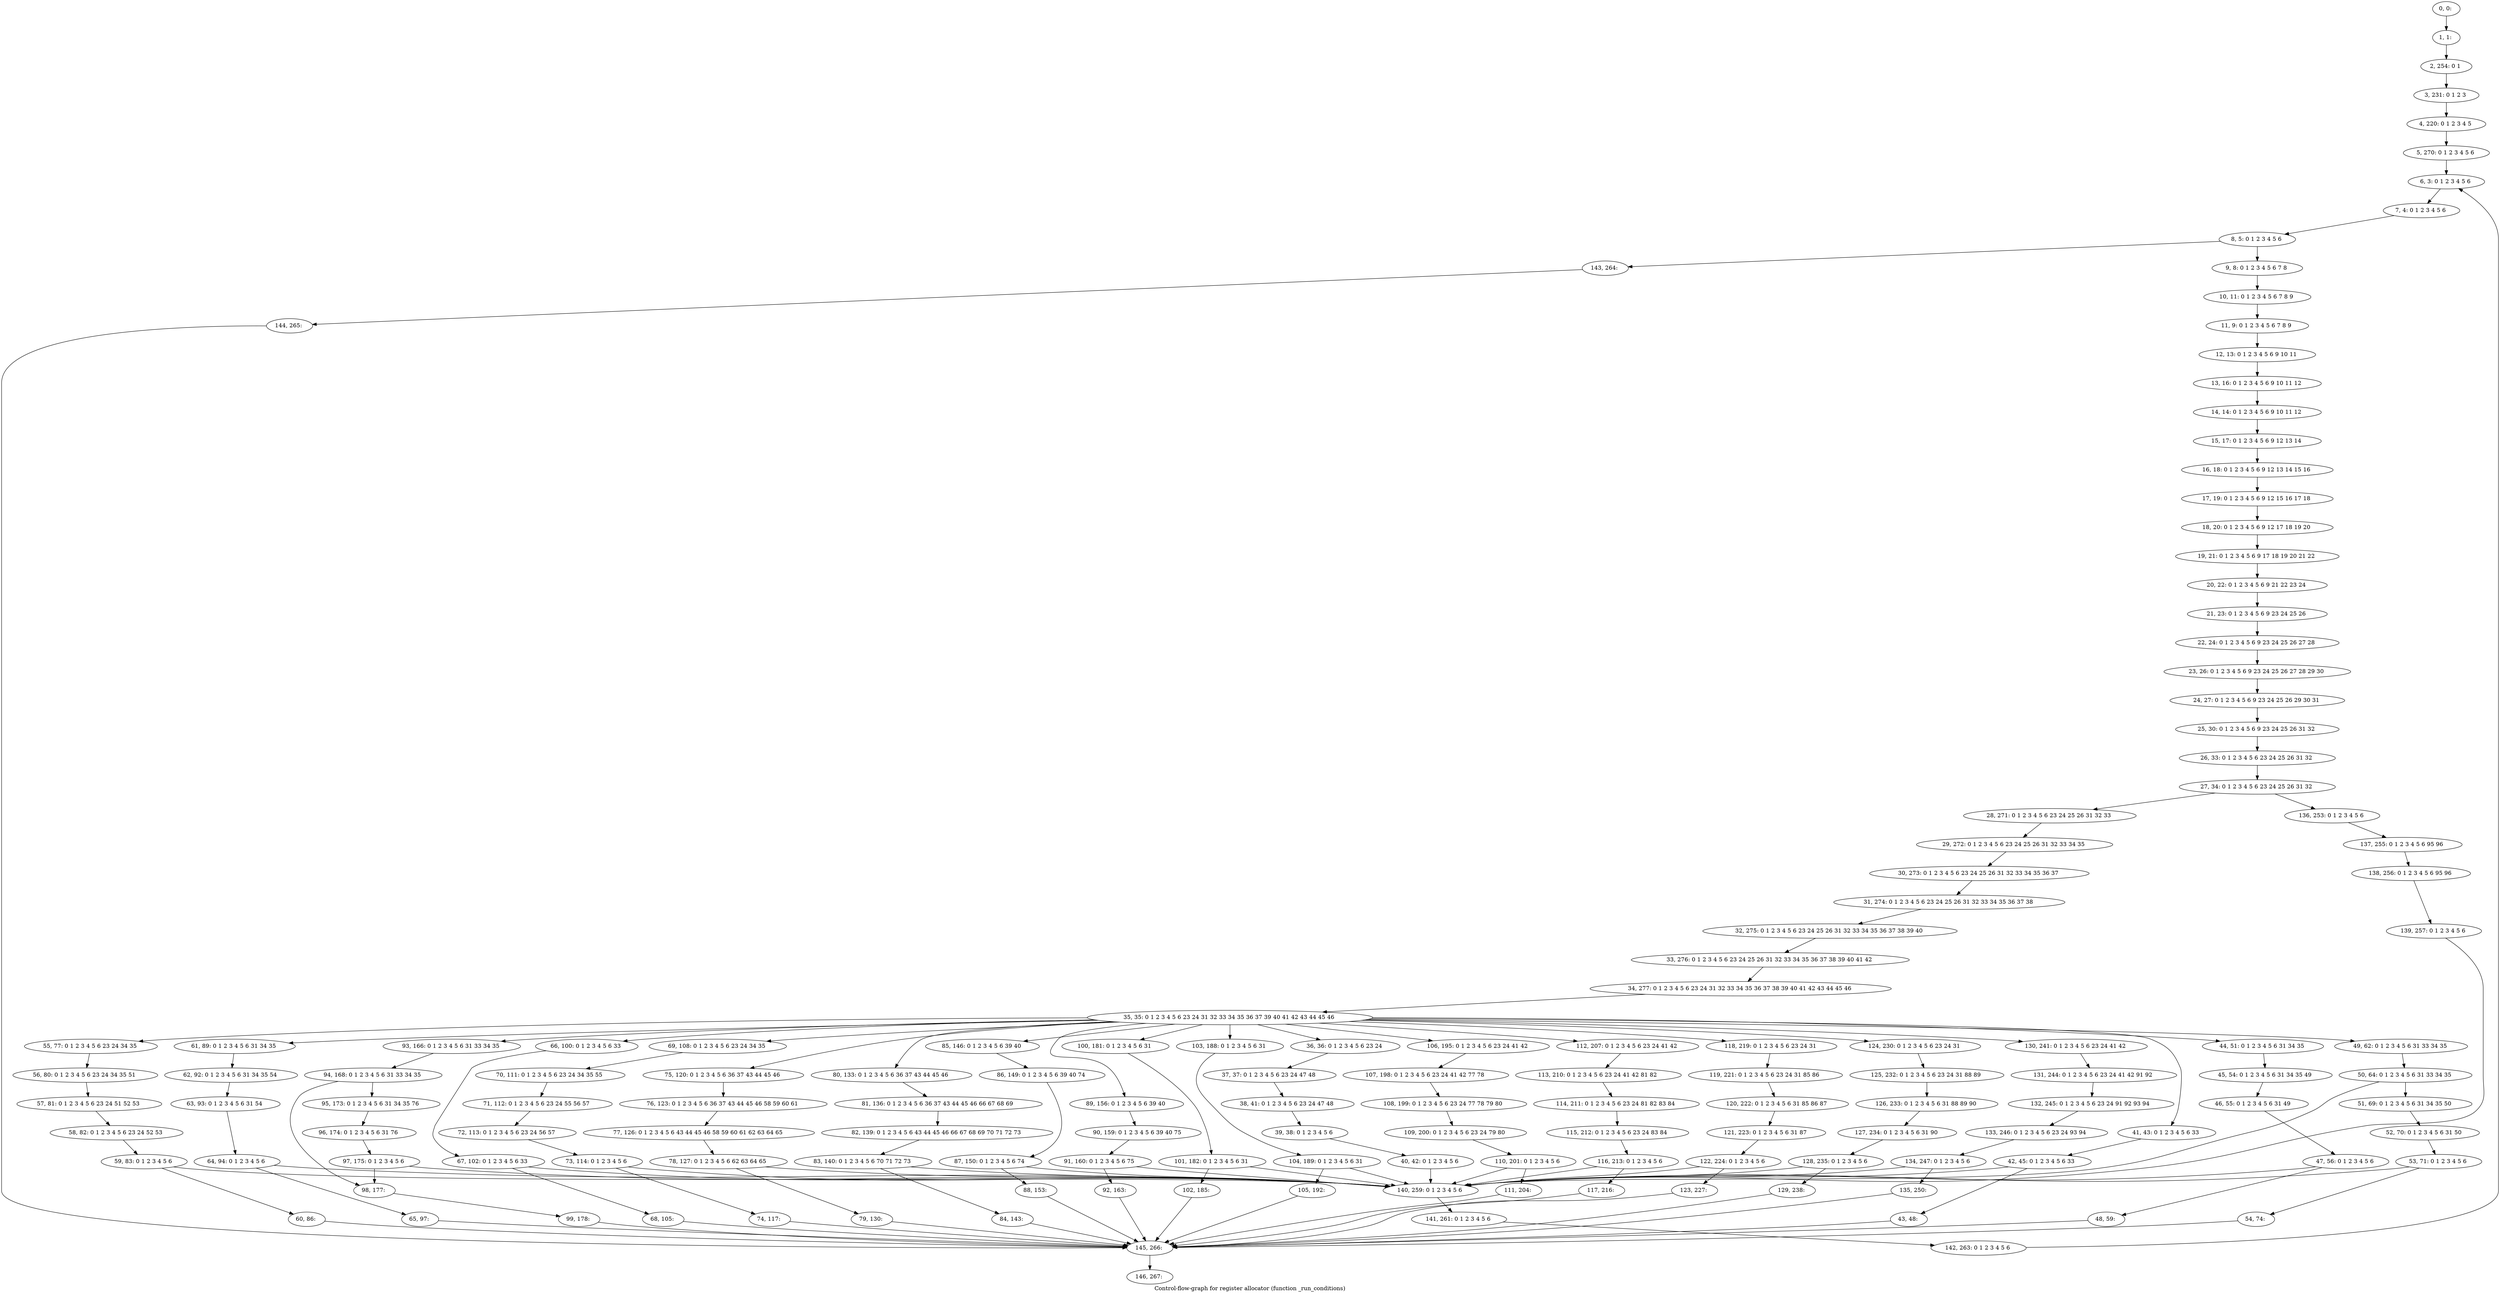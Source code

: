 digraph G {
graph [label="Control-flow-graph for register allocator (function _run_conditions)"]
0[label="0, 0: "];
1[label="1, 1: "];
2[label="2, 254: 0 1 "];
3[label="3, 231: 0 1 2 3 "];
4[label="4, 220: 0 1 2 3 4 5 "];
5[label="5, 270: 0 1 2 3 4 5 6 "];
6[label="6, 3: 0 1 2 3 4 5 6 "];
7[label="7, 4: 0 1 2 3 4 5 6 "];
8[label="8, 5: 0 1 2 3 4 5 6 "];
9[label="9, 8: 0 1 2 3 4 5 6 7 8 "];
10[label="10, 11: 0 1 2 3 4 5 6 7 8 9 "];
11[label="11, 9: 0 1 2 3 4 5 6 7 8 9 "];
12[label="12, 13: 0 1 2 3 4 5 6 9 10 11 "];
13[label="13, 16: 0 1 2 3 4 5 6 9 10 11 12 "];
14[label="14, 14: 0 1 2 3 4 5 6 9 10 11 12 "];
15[label="15, 17: 0 1 2 3 4 5 6 9 12 13 14 "];
16[label="16, 18: 0 1 2 3 4 5 6 9 12 13 14 15 16 "];
17[label="17, 19: 0 1 2 3 4 5 6 9 12 15 16 17 18 "];
18[label="18, 20: 0 1 2 3 4 5 6 9 12 17 18 19 20 "];
19[label="19, 21: 0 1 2 3 4 5 6 9 17 18 19 20 21 22 "];
20[label="20, 22: 0 1 2 3 4 5 6 9 21 22 23 24 "];
21[label="21, 23: 0 1 2 3 4 5 6 9 23 24 25 26 "];
22[label="22, 24: 0 1 2 3 4 5 6 9 23 24 25 26 27 28 "];
23[label="23, 26: 0 1 2 3 4 5 6 9 23 24 25 26 27 28 29 30 "];
24[label="24, 27: 0 1 2 3 4 5 6 9 23 24 25 26 29 30 31 "];
25[label="25, 30: 0 1 2 3 4 5 6 9 23 24 25 26 31 32 "];
26[label="26, 33: 0 1 2 3 4 5 6 23 24 25 26 31 32 "];
27[label="27, 34: 0 1 2 3 4 5 6 23 24 25 26 31 32 "];
28[label="28, 271: 0 1 2 3 4 5 6 23 24 25 26 31 32 33 "];
29[label="29, 272: 0 1 2 3 4 5 6 23 24 25 26 31 32 33 34 35 "];
30[label="30, 273: 0 1 2 3 4 5 6 23 24 25 26 31 32 33 34 35 36 37 "];
31[label="31, 274: 0 1 2 3 4 5 6 23 24 25 26 31 32 33 34 35 36 37 38 "];
32[label="32, 275: 0 1 2 3 4 5 6 23 24 25 26 31 32 33 34 35 36 37 38 39 40 "];
33[label="33, 276: 0 1 2 3 4 5 6 23 24 25 26 31 32 33 34 35 36 37 38 39 40 41 42 "];
34[label="34, 277: 0 1 2 3 4 5 6 23 24 31 32 33 34 35 36 37 38 39 40 41 42 43 44 45 46 "];
35[label="35, 35: 0 1 2 3 4 5 6 23 24 31 32 33 34 35 36 37 39 40 41 42 43 44 45 46 "];
36[label="36, 36: 0 1 2 3 4 5 6 23 24 "];
37[label="37, 37: 0 1 2 3 4 5 6 23 24 47 48 "];
38[label="38, 41: 0 1 2 3 4 5 6 23 24 47 48 "];
39[label="39, 38: 0 1 2 3 4 5 6 "];
40[label="40, 42: 0 1 2 3 4 5 6 "];
41[label="41, 43: 0 1 2 3 4 5 6 33 "];
42[label="42, 45: 0 1 2 3 4 5 6 33 "];
43[label="43, 48: "];
44[label="44, 51: 0 1 2 3 4 5 6 31 34 35 "];
45[label="45, 54: 0 1 2 3 4 5 6 31 34 35 49 "];
46[label="46, 55: 0 1 2 3 4 5 6 31 49 "];
47[label="47, 56: 0 1 2 3 4 5 6 "];
48[label="48, 59: "];
49[label="49, 62: 0 1 2 3 4 5 6 31 33 34 35 "];
50[label="50, 64: 0 1 2 3 4 5 6 31 33 34 35 "];
51[label="51, 69: 0 1 2 3 4 5 6 31 34 35 50 "];
52[label="52, 70: 0 1 2 3 4 5 6 31 50 "];
53[label="53, 71: 0 1 2 3 4 5 6 "];
54[label="54, 74: "];
55[label="55, 77: 0 1 2 3 4 5 6 23 24 34 35 "];
56[label="56, 80: 0 1 2 3 4 5 6 23 24 34 35 51 "];
57[label="57, 81: 0 1 2 3 4 5 6 23 24 51 52 53 "];
58[label="58, 82: 0 1 2 3 4 5 6 23 24 52 53 "];
59[label="59, 83: 0 1 2 3 4 5 6 "];
60[label="60, 86: "];
61[label="61, 89: 0 1 2 3 4 5 6 31 34 35 "];
62[label="62, 92: 0 1 2 3 4 5 6 31 34 35 54 "];
63[label="63, 93: 0 1 2 3 4 5 6 31 54 "];
64[label="64, 94: 0 1 2 3 4 5 6 "];
65[label="65, 97: "];
66[label="66, 100: 0 1 2 3 4 5 6 33 "];
67[label="67, 102: 0 1 2 3 4 5 6 33 "];
68[label="68, 105: "];
69[label="69, 108: 0 1 2 3 4 5 6 23 24 34 35 "];
70[label="70, 111: 0 1 2 3 4 5 6 23 24 34 35 55 "];
71[label="71, 112: 0 1 2 3 4 5 6 23 24 55 56 57 "];
72[label="72, 113: 0 1 2 3 4 5 6 23 24 56 57 "];
73[label="73, 114: 0 1 2 3 4 5 6 "];
74[label="74, 117: "];
75[label="75, 120: 0 1 2 3 4 5 6 36 37 43 44 45 46 "];
76[label="76, 123: 0 1 2 3 4 5 6 36 37 43 44 45 46 58 59 60 61 "];
77[label="77, 126: 0 1 2 3 4 5 6 43 44 45 46 58 59 60 61 62 63 64 65 "];
78[label="78, 127: 0 1 2 3 4 5 6 62 63 64 65 "];
79[label="79, 130: "];
80[label="80, 133: 0 1 2 3 4 5 6 36 37 43 44 45 46 "];
81[label="81, 136: 0 1 2 3 4 5 6 36 37 43 44 45 46 66 67 68 69 "];
82[label="82, 139: 0 1 2 3 4 5 6 43 44 45 46 66 67 68 69 70 71 72 73 "];
83[label="83, 140: 0 1 2 3 4 5 6 70 71 72 73 "];
84[label="84, 143: "];
85[label="85, 146: 0 1 2 3 4 5 6 39 40 "];
86[label="86, 149: 0 1 2 3 4 5 6 39 40 74 "];
87[label="87, 150: 0 1 2 3 4 5 6 74 "];
88[label="88, 153: "];
89[label="89, 156: 0 1 2 3 4 5 6 39 40 "];
90[label="90, 159: 0 1 2 3 4 5 6 39 40 75 "];
91[label="91, 160: 0 1 2 3 4 5 6 75 "];
92[label="92, 163: "];
93[label="93, 166: 0 1 2 3 4 5 6 31 33 34 35 "];
94[label="94, 168: 0 1 2 3 4 5 6 31 33 34 35 "];
95[label="95, 173: 0 1 2 3 4 5 6 31 34 35 76 "];
96[label="96, 174: 0 1 2 3 4 5 6 31 76 "];
97[label="97, 175: 0 1 2 3 4 5 6 "];
98[label="98, 177: "];
99[label="99, 178: "];
100[label="100, 181: 0 1 2 3 4 5 6 31 "];
101[label="101, 182: 0 1 2 3 4 5 6 31 "];
102[label="102, 185: "];
103[label="103, 188: 0 1 2 3 4 5 6 31 "];
104[label="104, 189: 0 1 2 3 4 5 6 31 "];
105[label="105, 192: "];
106[label="106, 195: 0 1 2 3 4 5 6 23 24 41 42 "];
107[label="107, 198: 0 1 2 3 4 5 6 23 24 41 42 77 78 "];
108[label="108, 199: 0 1 2 3 4 5 6 23 24 77 78 79 80 "];
109[label="109, 200: 0 1 2 3 4 5 6 23 24 79 80 "];
110[label="110, 201: 0 1 2 3 4 5 6 "];
111[label="111, 204: "];
112[label="112, 207: 0 1 2 3 4 5 6 23 24 41 42 "];
113[label="113, 210: 0 1 2 3 4 5 6 23 24 41 42 81 82 "];
114[label="114, 211: 0 1 2 3 4 5 6 23 24 81 82 83 84 "];
115[label="115, 212: 0 1 2 3 4 5 6 23 24 83 84 "];
116[label="116, 213: 0 1 2 3 4 5 6 "];
117[label="117, 216: "];
118[label="118, 219: 0 1 2 3 4 5 6 23 24 31 "];
119[label="119, 221: 0 1 2 3 4 5 6 23 24 31 85 86 "];
120[label="120, 222: 0 1 2 3 4 5 6 31 85 86 87 "];
121[label="121, 223: 0 1 2 3 4 5 6 31 87 "];
122[label="122, 224: 0 1 2 3 4 5 6 "];
123[label="123, 227: "];
124[label="124, 230: 0 1 2 3 4 5 6 23 24 31 "];
125[label="125, 232: 0 1 2 3 4 5 6 23 24 31 88 89 "];
126[label="126, 233: 0 1 2 3 4 5 6 31 88 89 90 "];
127[label="127, 234: 0 1 2 3 4 5 6 31 90 "];
128[label="128, 235: 0 1 2 3 4 5 6 "];
129[label="129, 238: "];
130[label="130, 241: 0 1 2 3 4 5 6 23 24 41 42 "];
131[label="131, 244: 0 1 2 3 4 5 6 23 24 41 42 91 92 "];
132[label="132, 245: 0 1 2 3 4 5 6 23 24 91 92 93 94 "];
133[label="133, 246: 0 1 2 3 4 5 6 23 24 93 94 "];
134[label="134, 247: 0 1 2 3 4 5 6 "];
135[label="135, 250: "];
136[label="136, 253: 0 1 2 3 4 5 6 "];
137[label="137, 255: 0 1 2 3 4 5 6 95 96 "];
138[label="138, 256: 0 1 2 3 4 5 6 95 96 "];
139[label="139, 257: 0 1 2 3 4 5 6 "];
140[label="140, 259: 0 1 2 3 4 5 6 "];
141[label="141, 261: 0 1 2 3 4 5 6 "];
142[label="142, 263: 0 1 2 3 4 5 6 "];
143[label="143, 264: "];
144[label="144, 265: "];
145[label="145, 266: "];
146[label="146, 267: "];
0->1 ;
1->2 ;
2->3 ;
3->4 ;
4->5 ;
5->6 ;
6->7 ;
7->8 ;
8->9 ;
8->143 ;
9->10 ;
10->11 ;
11->12 ;
12->13 ;
13->14 ;
14->15 ;
15->16 ;
16->17 ;
17->18 ;
18->19 ;
19->20 ;
20->21 ;
21->22 ;
22->23 ;
23->24 ;
24->25 ;
25->26 ;
26->27 ;
27->28 ;
27->136 ;
28->29 ;
29->30 ;
30->31 ;
31->32 ;
32->33 ;
33->34 ;
34->35 ;
35->36 ;
35->41 ;
35->44 ;
35->49 ;
35->55 ;
35->61 ;
35->66 ;
35->69 ;
35->75 ;
35->80 ;
35->85 ;
35->89 ;
35->93 ;
35->100 ;
35->103 ;
35->106 ;
35->112 ;
35->118 ;
35->124 ;
35->130 ;
36->37 ;
37->38 ;
38->39 ;
39->40 ;
40->140 ;
41->42 ;
42->43 ;
42->140 ;
43->145 ;
44->45 ;
45->46 ;
46->47 ;
47->48 ;
47->140 ;
48->145 ;
49->50 ;
50->51 ;
50->140 ;
51->52 ;
52->53 ;
53->54 ;
53->140 ;
54->145 ;
55->56 ;
56->57 ;
57->58 ;
58->59 ;
59->60 ;
59->140 ;
60->145 ;
61->62 ;
62->63 ;
63->64 ;
64->65 ;
64->140 ;
65->145 ;
66->67 ;
67->68 ;
67->140 ;
68->145 ;
69->70 ;
70->71 ;
71->72 ;
72->73 ;
73->74 ;
73->140 ;
74->145 ;
75->76 ;
76->77 ;
77->78 ;
78->79 ;
78->140 ;
79->145 ;
80->81 ;
81->82 ;
82->83 ;
83->84 ;
83->140 ;
84->145 ;
85->86 ;
86->87 ;
87->88 ;
87->140 ;
88->145 ;
89->90 ;
90->91 ;
91->92 ;
91->140 ;
92->145 ;
93->94 ;
94->95 ;
94->98 ;
95->96 ;
96->97 ;
97->98 ;
97->140 ;
98->99 ;
99->145 ;
100->101 ;
101->102 ;
101->140 ;
102->145 ;
103->104 ;
104->105 ;
104->140 ;
105->145 ;
106->107 ;
107->108 ;
108->109 ;
109->110 ;
110->111 ;
110->140 ;
111->145 ;
112->113 ;
113->114 ;
114->115 ;
115->116 ;
116->117 ;
116->140 ;
117->145 ;
118->119 ;
119->120 ;
120->121 ;
121->122 ;
122->123 ;
122->140 ;
123->145 ;
124->125 ;
125->126 ;
126->127 ;
127->128 ;
128->129 ;
128->140 ;
129->145 ;
130->131 ;
131->132 ;
132->133 ;
133->134 ;
134->135 ;
134->140 ;
135->145 ;
136->137 ;
137->138 ;
138->139 ;
139->140 ;
140->141 ;
141->142 ;
142->6 ;
143->144 ;
144->145 ;
145->146 ;
}
